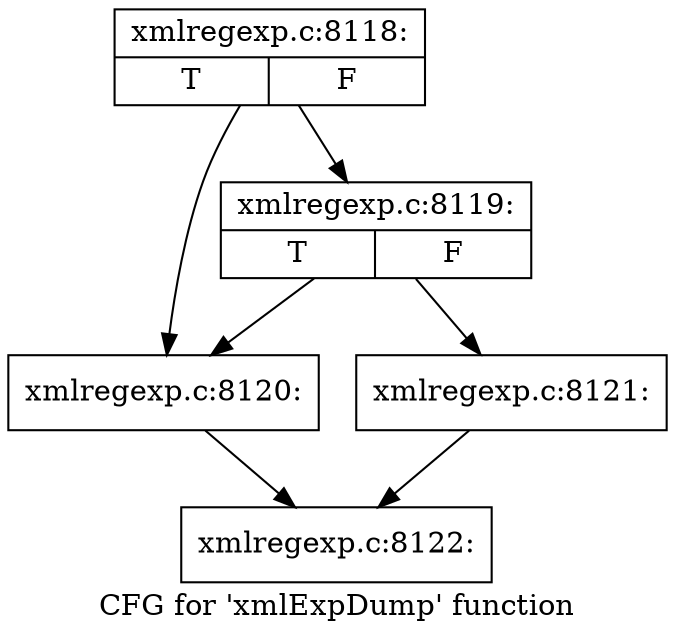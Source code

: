 digraph "CFG for 'xmlExpDump' function" {
	label="CFG for 'xmlExpDump' function";

	Node0x41114a0 [shape=record,label="{xmlregexp.c:8118:|{<s0>T|<s1>F}}"];
	Node0x41114a0 -> Node0x41ee1e0;
	Node0x41114a0 -> Node0x41ee280;
	Node0x41ee280 [shape=record,label="{xmlregexp.c:8119:|{<s0>T|<s1>F}}"];
	Node0x41ee280 -> Node0x41ee1e0;
	Node0x41ee280 -> Node0x41ee230;
	Node0x41ee1e0 [shape=record,label="{xmlregexp.c:8120:}"];
	Node0x41ee1e0 -> Node0x410ebb0;
	Node0x41ee230 [shape=record,label="{xmlregexp.c:8121:}"];
	Node0x41ee230 -> Node0x410ebb0;
	Node0x410ebb0 [shape=record,label="{xmlregexp.c:8122:}"];
}
